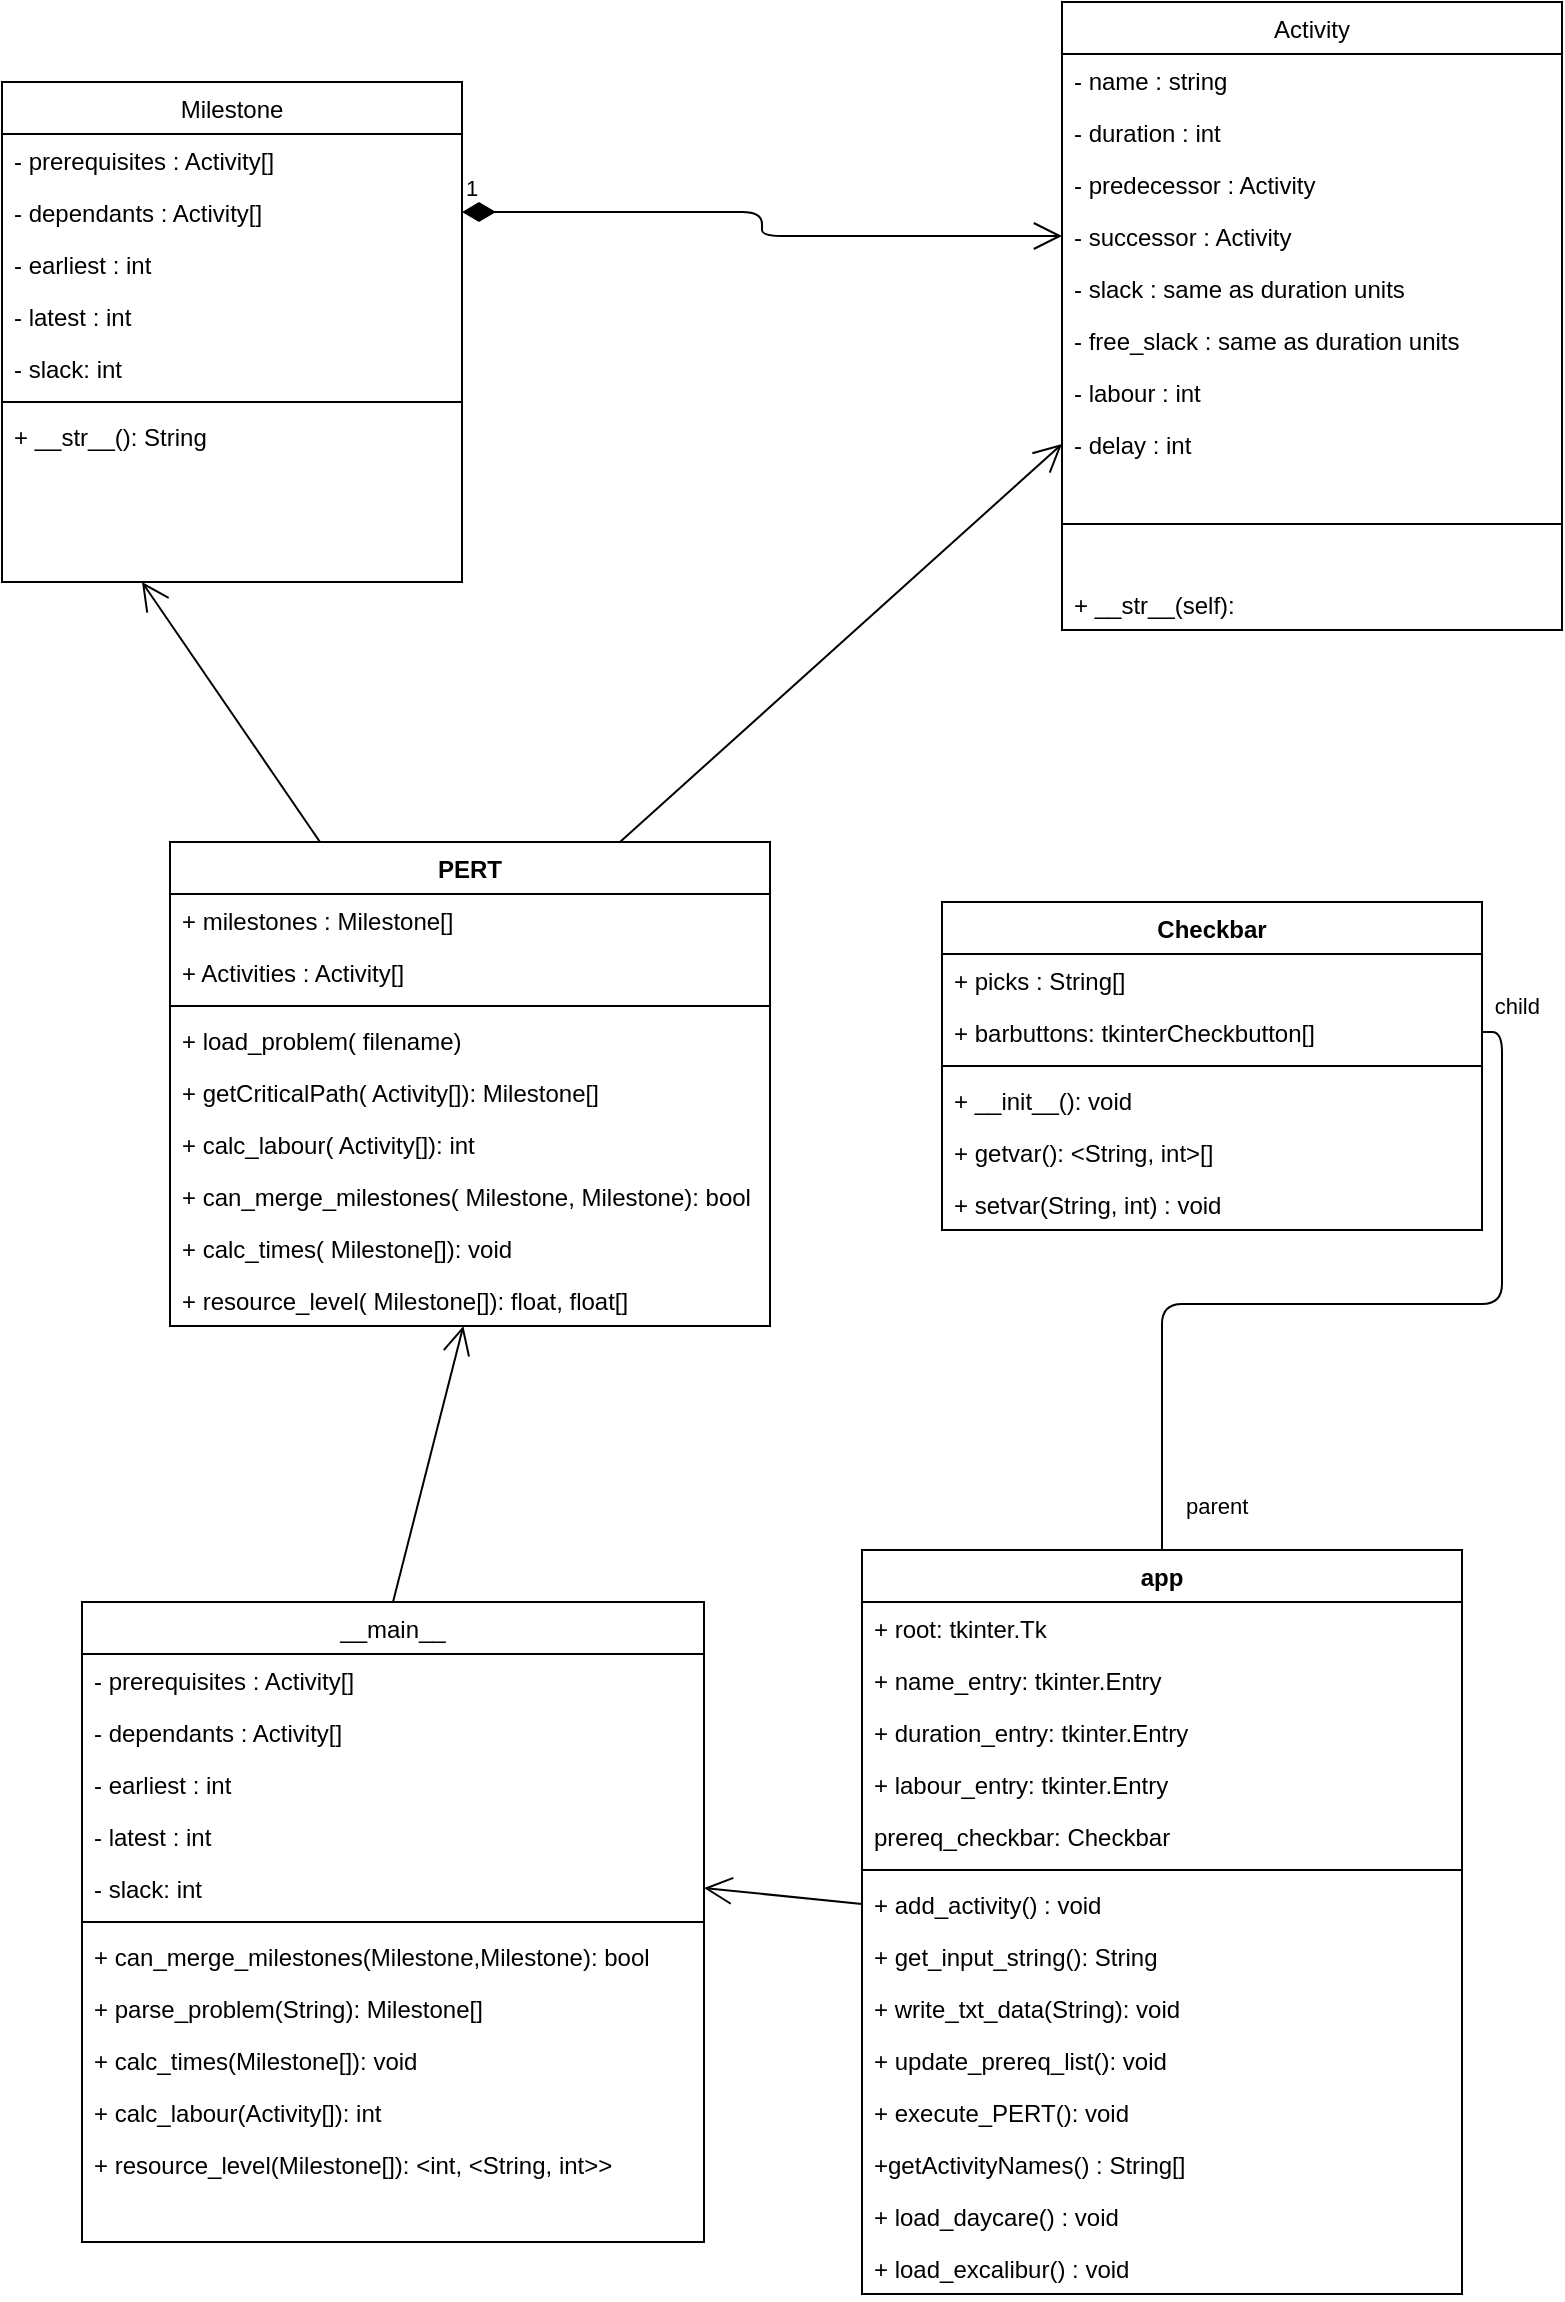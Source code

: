 <mxfile version="14.4.9" type="device"><diagram id="C5RBs43oDa-KdzZeNtuy" name="Page-1"><mxGraphModel dx="1630" dy="2756" grid="1" gridSize="10" guides="1" tooltips="1" connect="1" arrows="1" fold="1" page="1" pageScale="1" pageWidth="827" pageHeight="1169" math="0" shadow="0"><root><mxCell id="WIyWlLk6GJQsqaUBKTNV-0"/><mxCell id="WIyWlLk6GJQsqaUBKTNV-1" parent="WIyWlLk6GJQsqaUBKTNV-0"/><mxCell id="zTDlaWQzGtv6-AodyAiM-24" value="Activity" style="swimlane;fontStyle=0;align=center;verticalAlign=top;childLayout=stackLayout;horizontal=1;startSize=26;horizontalStack=0;resizeParent=1;resizeLast=0;collapsible=1;marginBottom=0;rounded=0;shadow=0;strokeWidth=1;" parent="WIyWlLk6GJQsqaUBKTNV-1" vertex="1"><mxGeometry x="560" y="-1150" width="250" height="314" as="geometry"><mxRectangle x="130" y="380" width="160" height="26" as="alternateBounds"/></mxGeometry></mxCell><mxCell id="btUpzb4KIbOAnBp8oF6F-0" value="- name : string" style="text;align=left;verticalAlign=top;spacingLeft=4;spacingRight=4;overflow=hidden;rotatable=0;points=[[0,0.5],[1,0.5]];portConstraint=eastwest;" parent="zTDlaWQzGtv6-AodyAiM-24" vertex="1"><mxGeometry y="26" width="250" height="26" as="geometry"/></mxCell><mxCell id="btUpzb4KIbOAnBp8oF6F-9" value="- duration : int" style="text;align=left;verticalAlign=top;spacingLeft=4;spacingRight=4;overflow=hidden;rotatable=0;points=[[0,0.5],[1,0.5]];portConstraint=eastwest;" parent="zTDlaWQzGtv6-AodyAiM-24" vertex="1"><mxGeometry y="52" width="250" height="26" as="geometry"/></mxCell><mxCell id="zTDlaWQzGtv6-AodyAiM-31" value="- predecessor : Activity" style="text;align=left;verticalAlign=top;spacingLeft=4;spacingRight=4;overflow=hidden;rotatable=0;points=[[0,0.5],[1,0.5]];portConstraint=eastwest;" parent="zTDlaWQzGtv6-AodyAiM-24" vertex="1"><mxGeometry y="78" width="250" height="26" as="geometry"/></mxCell><mxCell id="btUpzb4KIbOAnBp8oF6F-1" value="- successor : Activity" style="text;align=left;verticalAlign=top;spacingLeft=4;spacingRight=4;overflow=hidden;rotatable=0;points=[[0,0.5],[1,0.5]];portConstraint=eastwest;" parent="zTDlaWQzGtv6-AodyAiM-24" vertex="1"><mxGeometry y="104" width="250" height="26" as="geometry"/></mxCell><mxCell id="btUpzb4KIbOAnBp8oF6F-2" value="- slack : same as duration units" style="text;align=left;verticalAlign=top;spacingLeft=4;spacingRight=4;overflow=hidden;rotatable=0;points=[[0,0.5],[1,0.5]];portConstraint=eastwest;" parent="zTDlaWQzGtv6-AodyAiM-24" vertex="1"><mxGeometry y="130" width="250" height="26" as="geometry"/></mxCell><mxCell id="zTDlaWQzGtv6-AodyAiM-32" value="- free_slack : same as duration units" style="text;align=left;verticalAlign=top;spacingLeft=4;spacingRight=4;overflow=hidden;rotatable=0;points=[[0,0.5],[1,0.5]];portConstraint=eastwest;" parent="zTDlaWQzGtv6-AodyAiM-24" vertex="1"><mxGeometry y="156" width="250" height="26" as="geometry"/></mxCell><mxCell id="btUpzb4KIbOAnBp8oF6F-3" value="- labour : int" style="text;align=left;verticalAlign=top;spacingLeft=4;spacingRight=4;overflow=hidden;rotatable=0;points=[[0,0.5],[1,0.5]];portConstraint=eastwest;" parent="zTDlaWQzGtv6-AodyAiM-24" vertex="1"><mxGeometry y="182" width="250" height="26" as="geometry"/></mxCell><mxCell id="btUpzb4KIbOAnBp8oF6F-10" value="- delay : int" style="text;align=left;verticalAlign=top;spacingLeft=4;spacingRight=4;overflow=hidden;rotatable=0;points=[[0,0.5],[1,0.5]];portConstraint=eastwest;" parent="zTDlaWQzGtv6-AodyAiM-24" vertex="1"><mxGeometry y="208" width="250" height="26" as="geometry"/></mxCell><mxCell id="zTDlaWQzGtv6-AodyAiM-37" value="" style="line;html=1;strokeWidth=1;align=left;verticalAlign=middle;spacingTop=-1;spacingLeft=3;spacingRight=3;rotatable=0;labelPosition=right;points=[];portConstraint=eastwest;" parent="zTDlaWQzGtv6-AodyAiM-24" vertex="1"><mxGeometry y="234" width="250" height="54" as="geometry"/></mxCell><mxCell id="zTDlaWQzGtv6-AodyAiM-39" value="+ __str__(self):" style="text;align=left;verticalAlign=top;spacingLeft=4;spacingRight=4;overflow=hidden;rotatable=0;points=[[0,0.5],[1,0.5]];portConstraint=eastwest;" parent="zTDlaWQzGtv6-AodyAiM-24" vertex="1"><mxGeometry y="288" width="250" height="26" as="geometry"/></mxCell><mxCell id="btUpzb4KIbOAnBp8oF6F-16" value="PERT" style="swimlane;fontStyle=1;align=center;verticalAlign=top;childLayout=stackLayout;horizontal=1;startSize=26;horizontalStack=0;resizeParent=1;resizeParentMax=0;resizeLast=0;collapsible=1;marginBottom=0;" parent="WIyWlLk6GJQsqaUBKTNV-1" vertex="1"><mxGeometry x="114" y="-730" width="300" height="242" as="geometry"/></mxCell><mxCell id="btUpzb4KIbOAnBp8oF6F-20" value="+ milestones : Milestone[]" style="text;strokeColor=none;fillColor=none;align=left;verticalAlign=top;spacingLeft=4;spacingRight=4;overflow=hidden;rotatable=0;points=[[0,0.5],[1,0.5]];portConstraint=eastwest;" parent="btUpzb4KIbOAnBp8oF6F-16" vertex="1"><mxGeometry y="26" width="300" height="26" as="geometry"/></mxCell><mxCell id="IH3E6BNqXFR_okWNq5ng-1" value="+ Activities : Activity[]" style="text;strokeColor=none;fillColor=none;align=left;verticalAlign=top;spacingLeft=4;spacingRight=4;overflow=hidden;rotatable=0;points=[[0,0.5],[1,0.5]];portConstraint=eastwest;" parent="btUpzb4KIbOAnBp8oF6F-16" vertex="1"><mxGeometry y="52" width="300" height="26" as="geometry"/></mxCell><mxCell id="btUpzb4KIbOAnBp8oF6F-18" value="" style="line;strokeWidth=1;fillColor=none;align=left;verticalAlign=middle;spacingTop=-1;spacingLeft=3;spacingRight=3;rotatable=0;labelPosition=right;points=[];portConstraint=eastwest;" parent="btUpzb4KIbOAnBp8oF6F-16" vertex="1"><mxGeometry y="78" width="300" height="8" as="geometry"/></mxCell><mxCell id="btUpzb4KIbOAnBp8oF6F-21" value="+ load_problem( filename)" style="text;strokeColor=none;fillColor=none;align=left;verticalAlign=top;spacingLeft=4;spacingRight=4;overflow=hidden;rotatable=0;points=[[0,0.5],[1,0.5]];portConstraint=eastwest;" parent="btUpzb4KIbOAnBp8oF6F-16" vertex="1"><mxGeometry y="86" width="300" height="26" as="geometry"/></mxCell><mxCell id="btUpzb4KIbOAnBp8oF6F-19" value="+ getCriticalPath( Activity[]): Milestone[]" style="text;strokeColor=none;fillColor=none;align=left;verticalAlign=top;spacingLeft=4;spacingRight=4;overflow=hidden;rotatable=0;points=[[0,0.5],[1,0.5]];portConstraint=eastwest;" parent="btUpzb4KIbOAnBp8oF6F-16" vertex="1"><mxGeometry y="112" width="300" height="26" as="geometry"/></mxCell><mxCell id="btUpzb4KIbOAnBp8oF6F-22" value="+ calc_labour( Activity[]): int" style="text;strokeColor=none;fillColor=none;align=left;verticalAlign=top;spacingLeft=4;spacingRight=4;overflow=hidden;rotatable=0;points=[[0,0.5],[1,0.5]];portConstraint=eastwest;" parent="btUpzb4KIbOAnBp8oF6F-16" vertex="1"><mxGeometry y="138" width="300" height="26" as="geometry"/></mxCell><mxCell id="btUpzb4KIbOAnBp8oF6F-23" value="+ can_merge_milestones( Milestone, Milestone): bool" style="text;strokeColor=none;fillColor=none;align=left;verticalAlign=top;spacingLeft=4;spacingRight=4;overflow=hidden;rotatable=0;points=[[0,0.5],[1,0.5]];portConstraint=eastwest;" parent="btUpzb4KIbOAnBp8oF6F-16" vertex="1"><mxGeometry y="164" width="300" height="26" as="geometry"/></mxCell><mxCell id="btUpzb4KIbOAnBp8oF6F-25" value="+ calc_times( Milestone[]): void" style="text;strokeColor=none;fillColor=none;align=left;verticalAlign=top;spacingLeft=4;spacingRight=4;overflow=hidden;rotatable=0;points=[[0,0.5],[1,0.5]];portConstraint=eastwest;" parent="btUpzb4KIbOAnBp8oF6F-16" vertex="1"><mxGeometry y="190" width="300" height="26" as="geometry"/></mxCell><mxCell id="btUpzb4KIbOAnBp8oF6F-26" value="+ resource_level( Milestone[]): float, float[]" style="text;strokeColor=none;fillColor=none;align=left;verticalAlign=top;spacingLeft=4;spacingRight=4;overflow=hidden;rotatable=0;points=[[0,0.5],[1,0.5]];portConstraint=eastwest;" parent="btUpzb4KIbOAnBp8oF6F-16" vertex="1"><mxGeometry y="216" width="300" height="26" as="geometry"/></mxCell><mxCell id="oO0RdMae1IvpxgFNiNvK-9" value="__main__" style="swimlane;fontStyle=0;align=center;verticalAlign=top;childLayout=stackLayout;horizontal=1;startSize=26;horizontalStack=0;resizeParent=1;resizeLast=0;collapsible=1;marginBottom=0;rounded=0;shadow=0;strokeWidth=1;" vertex="1" parent="WIyWlLk6GJQsqaUBKTNV-1"><mxGeometry x="70" y="-350" width="311" height="320" as="geometry"><mxRectangle x="550" y="140" width="160" height="26" as="alternateBounds"/></mxGeometry></mxCell><mxCell id="oO0RdMae1IvpxgFNiNvK-10" value="- prerequisites : Activity[]" style="text;align=left;verticalAlign=top;spacingLeft=4;spacingRight=4;overflow=hidden;rotatable=0;points=[[0,0.5],[1,0.5]];portConstraint=eastwest;" vertex="1" parent="oO0RdMae1IvpxgFNiNvK-9"><mxGeometry y="26" width="311" height="26" as="geometry"/></mxCell><mxCell id="oO0RdMae1IvpxgFNiNvK-11" value="- dependants : Activity[]" style="text;align=left;verticalAlign=top;spacingLeft=4;spacingRight=4;overflow=hidden;rotatable=0;points=[[0,0.5],[1,0.5]];portConstraint=eastwest;" vertex="1" parent="oO0RdMae1IvpxgFNiNvK-9"><mxGeometry y="52" width="311" height="26" as="geometry"/></mxCell><mxCell id="oO0RdMae1IvpxgFNiNvK-12" value="- earliest : int" style="text;align=left;verticalAlign=top;spacingLeft=4;spacingRight=4;overflow=hidden;rotatable=0;points=[[0,0.5],[1,0.5]];portConstraint=eastwest;" vertex="1" parent="oO0RdMae1IvpxgFNiNvK-9"><mxGeometry y="78" width="311" height="26" as="geometry"/></mxCell><mxCell id="oO0RdMae1IvpxgFNiNvK-13" value="- latest : int" style="text;align=left;verticalAlign=top;spacingLeft=4;spacingRight=4;overflow=hidden;rotatable=0;points=[[0,0.5],[1,0.5]];portConstraint=eastwest;" vertex="1" parent="oO0RdMae1IvpxgFNiNvK-9"><mxGeometry y="104" width="311" height="26" as="geometry"/></mxCell><mxCell id="oO0RdMae1IvpxgFNiNvK-14" value="- slack: int" style="text;align=left;verticalAlign=top;spacingLeft=4;spacingRight=4;overflow=hidden;rotatable=0;points=[[0,0.5],[1,0.5]];portConstraint=eastwest;" vertex="1" parent="oO0RdMae1IvpxgFNiNvK-9"><mxGeometry y="130" width="311" height="26" as="geometry"/></mxCell><mxCell id="oO0RdMae1IvpxgFNiNvK-15" value="" style="line;html=1;strokeWidth=1;align=left;verticalAlign=middle;spacingTop=-1;spacingLeft=3;spacingRight=3;rotatable=0;labelPosition=right;points=[];portConstraint=eastwest;" vertex="1" parent="oO0RdMae1IvpxgFNiNvK-9"><mxGeometry y="156" width="311" height="8" as="geometry"/></mxCell><mxCell id="oO0RdMae1IvpxgFNiNvK-17" value="+ can_merge_milestones(Milestone,Milestone): bool" style="text;align=left;verticalAlign=top;spacingLeft=4;spacingRight=4;overflow=hidden;rotatable=0;points=[[0,0.5],[1,0.5]];portConstraint=eastwest;" vertex="1" parent="oO0RdMae1IvpxgFNiNvK-9"><mxGeometry y="164" width="311" height="26" as="geometry"/></mxCell><mxCell id="oO0RdMae1IvpxgFNiNvK-26" value="+ parse_problem(String): Milestone[]" style="text;align=left;verticalAlign=top;spacingLeft=4;spacingRight=4;overflow=hidden;rotatable=0;points=[[0,0.5],[1,0.5]];portConstraint=eastwest;" vertex="1" parent="oO0RdMae1IvpxgFNiNvK-9"><mxGeometry y="190" width="311" height="26" as="geometry"/></mxCell><mxCell id="oO0RdMae1IvpxgFNiNvK-27" value="+ calc_times(Milestone[]): void" style="text;align=left;verticalAlign=top;spacingLeft=4;spacingRight=4;overflow=hidden;rotatable=0;points=[[0,0.5],[1,0.5]];portConstraint=eastwest;" vertex="1" parent="oO0RdMae1IvpxgFNiNvK-9"><mxGeometry y="216" width="311" height="26" as="geometry"/></mxCell><mxCell id="oO0RdMae1IvpxgFNiNvK-28" value="+ calc_labour(Activity[]): int" style="text;align=left;verticalAlign=top;spacingLeft=4;spacingRight=4;overflow=hidden;rotatable=0;points=[[0,0.5],[1,0.5]];portConstraint=eastwest;" vertex="1" parent="oO0RdMae1IvpxgFNiNvK-9"><mxGeometry y="242" width="311" height="26" as="geometry"/></mxCell><mxCell id="oO0RdMae1IvpxgFNiNvK-29" value="+ resource_level(Milestone[]): &lt;int, &lt;String, int&gt;&gt;" style="text;align=left;verticalAlign=top;spacingLeft=4;spacingRight=4;overflow=hidden;rotatable=0;points=[[0,0.5],[1,0.5]];portConstraint=eastwest;" vertex="1" parent="oO0RdMae1IvpxgFNiNvK-9"><mxGeometry y="268" width="311" height="26" as="geometry"/></mxCell><mxCell id="oO0RdMae1IvpxgFNiNvK-18" value="Milestone" style="swimlane;fontStyle=0;align=center;verticalAlign=top;childLayout=stackLayout;horizontal=1;startSize=26;horizontalStack=0;resizeParent=1;resizeLast=0;collapsible=1;marginBottom=0;rounded=0;shadow=0;strokeWidth=1;" vertex="1" parent="WIyWlLk6GJQsqaUBKTNV-1"><mxGeometry x="30" y="-1110" width="230" height="250" as="geometry"><mxRectangle x="550" y="140" width="160" height="26" as="alternateBounds"/></mxGeometry></mxCell><mxCell id="oO0RdMae1IvpxgFNiNvK-19" value="- prerequisites : Activity[]" style="text;align=left;verticalAlign=top;spacingLeft=4;spacingRight=4;overflow=hidden;rotatable=0;points=[[0,0.5],[1,0.5]];portConstraint=eastwest;" vertex="1" parent="oO0RdMae1IvpxgFNiNvK-18"><mxGeometry y="26" width="230" height="26" as="geometry"/></mxCell><mxCell id="oO0RdMae1IvpxgFNiNvK-20" value="- dependants : Activity[]" style="text;align=left;verticalAlign=top;spacingLeft=4;spacingRight=4;overflow=hidden;rotatable=0;points=[[0,0.5],[1,0.5]];portConstraint=eastwest;" vertex="1" parent="oO0RdMae1IvpxgFNiNvK-18"><mxGeometry y="52" width="230" height="26" as="geometry"/></mxCell><mxCell id="oO0RdMae1IvpxgFNiNvK-21" value="- earliest : int" style="text;align=left;verticalAlign=top;spacingLeft=4;spacingRight=4;overflow=hidden;rotatable=0;points=[[0,0.5],[1,0.5]];portConstraint=eastwest;" vertex="1" parent="oO0RdMae1IvpxgFNiNvK-18"><mxGeometry y="78" width="230" height="26" as="geometry"/></mxCell><mxCell id="oO0RdMae1IvpxgFNiNvK-22" value="- latest : int" style="text;align=left;verticalAlign=top;spacingLeft=4;spacingRight=4;overflow=hidden;rotatable=0;points=[[0,0.5],[1,0.5]];portConstraint=eastwest;" vertex="1" parent="oO0RdMae1IvpxgFNiNvK-18"><mxGeometry y="104" width="230" height="26" as="geometry"/></mxCell><mxCell id="oO0RdMae1IvpxgFNiNvK-23" value="- slack: int" style="text;align=left;verticalAlign=top;spacingLeft=4;spacingRight=4;overflow=hidden;rotatable=0;points=[[0,0.5],[1,0.5]];portConstraint=eastwest;" vertex="1" parent="oO0RdMae1IvpxgFNiNvK-18"><mxGeometry y="130" width="230" height="26" as="geometry"/></mxCell><mxCell id="oO0RdMae1IvpxgFNiNvK-24" value="" style="line;html=1;strokeWidth=1;align=left;verticalAlign=middle;spacingTop=-1;spacingLeft=3;spacingRight=3;rotatable=0;labelPosition=right;points=[];portConstraint=eastwest;" vertex="1" parent="oO0RdMae1IvpxgFNiNvK-18"><mxGeometry y="156" width="230" height="8" as="geometry"/></mxCell><mxCell id="oO0RdMae1IvpxgFNiNvK-25" value="+ __str__(): String" style="text;align=left;verticalAlign=top;spacingLeft=4;spacingRight=4;overflow=hidden;rotatable=0;points=[[0,0.5],[1,0.5]];portConstraint=eastwest;" vertex="1" parent="oO0RdMae1IvpxgFNiNvK-18"><mxGeometry y="164" width="230" height="26" as="geometry"/></mxCell><mxCell id="oO0RdMae1IvpxgFNiNvK-33" value="app" style="swimlane;fontStyle=1;align=center;verticalAlign=top;childLayout=stackLayout;horizontal=1;startSize=26;horizontalStack=0;resizeParent=1;resizeParentMax=0;resizeLast=0;collapsible=1;marginBottom=0;" vertex="1" parent="WIyWlLk6GJQsqaUBKTNV-1"><mxGeometry x="460" y="-376" width="300" height="372" as="geometry"/></mxCell><mxCell id="oO0RdMae1IvpxgFNiNvK-48" value="+ root: tkinter.Tk" style="text;strokeColor=none;fillColor=none;align=left;verticalAlign=top;spacingLeft=4;spacingRight=4;overflow=hidden;rotatable=0;points=[[0,0.5],[1,0.5]];portConstraint=eastwest;" vertex="1" parent="oO0RdMae1IvpxgFNiNvK-33"><mxGeometry y="26" width="300" height="26" as="geometry"/></mxCell><mxCell id="oO0RdMae1IvpxgFNiNvK-34" value="+ name_entry: tkinter.Entry" style="text;strokeColor=none;fillColor=none;align=left;verticalAlign=top;spacingLeft=4;spacingRight=4;overflow=hidden;rotatable=0;points=[[0,0.5],[1,0.5]];portConstraint=eastwest;" vertex="1" parent="oO0RdMae1IvpxgFNiNvK-33"><mxGeometry y="52" width="300" height="26" as="geometry"/></mxCell><mxCell id="oO0RdMae1IvpxgFNiNvK-46" value="+ duration_entry: tkinter.Entry" style="text;strokeColor=none;fillColor=none;align=left;verticalAlign=top;spacingLeft=4;spacingRight=4;overflow=hidden;rotatable=0;points=[[0,0.5],[1,0.5]];portConstraint=eastwest;" vertex="1" parent="oO0RdMae1IvpxgFNiNvK-33"><mxGeometry y="78" width="300" height="26" as="geometry"/></mxCell><mxCell id="oO0RdMae1IvpxgFNiNvK-47" value="+ labour_entry: tkinter.Entry" style="text;strokeColor=none;fillColor=none;align=left;verticalAlign=top;spacingLeft=4;spacingRight=4;overflow=hidden;rotatable=0;points=[[0,0.5],[1,0.5]];portConstraint=eastwest;" vertex="1" parent="oO0RdMae1IvpxgFNiNvK-33"><mxGeometry y="104" width="300" height="26" as="geometry"/></mxCell><mxCell id="oO0RdMae1IvpxgFNiNvK-35" value="prereq_checkbar: Checkbar" style="text;strokeColor=none;fillColor=none;align=left;verticalAlign=top;spacingLeft=4;spacingRight=4;overflow=hidden;rotatable=0;points=[[0,0.5],[1,0.5]];portConstraint=eastwest;" vertex="1" parent="oO0RdMae1IvpxgFNiNvK-33"><mxGeometry y="130" width="300" height="26" as="geometry"/></mxCell><mxCell id="oO0RdMae1IvpxgFNiNvK-36" value="" style="line;strokeWidth=1;fillColor=none;align=left;verticalAlign=middle;spacingTop=-1;spacingLeft=3;spacingRight=3;rotatable=0;labelPosition=right;points=[];portConstraint=eastwest;" vertex="1" parent="oO0RdMae1IvpxgFNiNvK-33"><mxGeometry y="156" width="300" height="8" as="geometry"/></mxCell><mxCell id="oO0RdMae1IvpxgFNiNvK-45" value="+ add_activity() : void" style="text;strokeColor=none;fillColor=none;align=left;verticalAlign=top;spacingLeft=4;spacingRight=4;overflow=hidden;rotatable=0;points=[[0,0.5],[1,0.5]];portConstraint=eastwest;" vertex="1" parent="oO0RdMae1IvpxgFNiNvK-33"><mxGeometry y="164" width="300" height="26" as="geometry"/></mxCell><mxCell id="oO0RdMae1IvpxgFNiNvK-37" value="+ get_input_string(): String" style="text;strokeColor=none;fillColor=none;align=left;verticalAlign=top;spacingLeft=4;spacingRight=4;overflow=hidden;rotatable=0;points=[[0,0.5],[1,0.5]];portConstraint=eastwest;" vertex="1" parent="oO0RdMae1IvpxgFNiNvK-33"><mxGeometry y="190" width="300" height="26" as="geometry"/></mxCell><mxCell id="oO0RdMae1IvpxgFNiNvK-38" value="+ write_txt_data(String): void" style="text;strokeColor=none;fillColor=none;align=left;verticalAlign=top;spacingLeft=4;spacingRight=4;overflow=hidden;rotatable=0;points=[[0,0.5],[1,0.5]];portConstraint=eastwest;" vertex="1" parent="oO0RdMae1IvpxgFNiNvK-33"><mxGeometry y="216" width="300" height="26" as="geometry"/></mxCell><mxCell id="oO0RdMae1IvpxgFNiNvK-39" value="+ update_prereq_list(): void" style="text;strokeColor=none;fillColor=none;align=left;verticalAlign=top;spacingLeft=4;spacingRight=4;overflow=hidden;rotatable=0;points=[[0,0.5],[1,0.5]];portConstraint=eastwest;" vertex="1" parent="oO0RdMae1IvpxgFNiNvK-33"><mxGeometry y="242" width="300" height="26" as="geometry"/></mxCell><mxCell id="oO0RdMae1IvpxgFNiNvK-40" value="+ execute_PERT(): void" style="text;strokeColor=none;fillColor=none;align=left;verticalAlign=top;spacingLeft=4;spacingRight=4;overflow=hidden;rotatable=0;points=[[0,0.5],[1,0.5]];portConstraint=eastwest;" vertex="1" parent="oO0RdMae1IvpxgFNiNvK-33"><mxGeometry y="268" width="300" height="26" as="geometry"/></mxCell><mxCell id="oO0RdMae1IvpxgFNiNvK-41" value="+getActivityNames() : String[]" style="text;strokeColor=none;fillColor=none;align=left;verticalAlign=top;spacingLeft=4;spacingRight=4;overflow=hidden;rotatable=0;points=[[0,0.5],[1,0.5]];portConstraint=eastwest;" vertex="1" parent="oO0RdMae1IvpxgFNiNvK-33"><mxGeometry y="294" width="300" height="26" as="geometry"/></mxCell><mxCell id="oO0RdMae1IvpxgFNiNvK-42" value="+ load_daycare() : void" style="text;strokeColor=none;fillColor=none;align=left;verticalAlign=top;spacingLeft=4;spacingRight=4;overflow=hidden;rotatable=0;points=[[0,0.5],[1,0.5]];portConstraint=eastwest;" vertex="1" parent="oO0RdMae1IvpxgFNiNvK-33"><mxGeometry y="320" width="300" height="26" as="geometry"/></mxCell><mxCell id="oO0RdMae1IvpxgFNiNvK-44" value="+ load_excalibur() : void" style="text;strokeColor=none;fillColor=none;align=left;verticalAlign=top;spacingLeft=4;spacingRight=4;overflow=hidden;rotatable=0;points=[[0,0.5],[1,0.5]];portConstraint=eastwest;" vertex="1" parent="oO0RdMae1IvpxgFNiNvK-33"><mxGeometry y="346" width="300" height="26" as="geometry"/></mxCell><mxCell id="oO0RdMae1IvpxgFNiNvK-49" value="1" style="endArrow=open;html=1;endSize=12;startArrow=diamondThin;startSize=14;startFill=1;edgeStyle=orthogonalEdgeStyle;align=left;verticalAlign=bottom;exitX=1;exitY=0.5;exitDx=0;exitDy=0;entryX=0;entryY=0.5;entryDx=0;entryDy=0;" edge="1" parent="WIyWlLk6GJQsqaUBKTNV-1" source="oO0RdMae1IvpxgFNiNvK-20" target="btUpzb4KIbOAnBp8oF6F-1"><mxGeometry x="-1" y="3" relative="1" as="geometry"><mxPoint x="310" y="-1040" as="sourcePoint"/><mxPoint x="470" y="-1040" as="targetPoint"/></mxGeometry></mxCell><mxCell id="oO0RdMae1IvpxgFNiNvK-50" value="" style="endArrow=open;endFill=1;endSize=12;html=1;exitX=0.5;exitY=0;exitDx=0;exitDy=0;" edge="1" parent="WIyWlLk6GJQsqaUBKTNV-1" source="oO0RdMae1IvpxgFNiNvK-9" target="btUpzb4KIbOAnBp8oF6F-26"><mxGeometry width="160" relative="1" as="geometry"><mxPoint x="230" y="-390" as="sourcePoint"/><mxPoint x="390" y="-390" as="targetPoint"/></mxGeometry></mxCell><mxCell id="oO0RdMae1IvpxgFNiNvK-52" value="" style="endArrow=open;endFill=1;endSize=12;html=1;exitX=0.25;exitY=0;exitDx=0;exitDy=0;" edge="1" parent="WIyWlLk6GJQsqaUBKTNV-1" source="btUpzb4KIbOAnBp8oF6F-16"><mxGeometry width="160" relative="1" as="geometry"><mxPoint x="260" y="-730" as="sourcePoint"/><mxPoint x="100" y="-860" as="targetPoint"/></mxGeometry></mxCell><mxCell id="oO0RdMae1IvpxgFNiNvK-53" value="" style="endArrow=open;endFill=1;endSize=12;html=1;entryX=0;entryY=0.5;entryDx=0;entryDy=0;exitX=0.75;exitY=0;exitDx=0;exitDy=0;" edge="1" parent="WIyWlLk6GJQsqaUBKTNV-1" source="btUpzb4KIbOAnBp8oF6F-16" target="btUpzb4KIbOAnBp8oF6F-10"><mxGeometry width="160" relative="1" as="geometry"><mxPoint x="270" y="-720" as="sourcePoint"/><mxPoint x="400" y="-850" as="targetPoint"/></mxGeometry></mxCell><mxCell id="oO0RdMae1IvpxgFNiNvK-54" value="Checkbar" style="swimlane;fontStyle=1;align=center;verticalAlign=top;childLayout=stackLayout;horizontal=1;startSize=26;horizontalStack=0;resizeParent=1;resizeParentMax=0;resizeLast=0;collapsible=1;marginBottom=0;" vertex="1" parent="WIyWlLk6GJQsqaUBKTNV-1"><mxGeometry x="500" y="-700" width="270" height="164" as="geometry"/></mxCell><mxCell id="oO0RdMae1IvpxgFNiNvK-55" value="+ picks : String[]" style="text;strokeColor=none;fillColor=none;align=left;verticalAlign=top;spacingLeft=4;spacingRight=4;overflow=hidden;rotatable=0;points=[[0,0.5],[1,0.5]];portConstraint=eastwest;" vertex="1" parent="oO0RdMae1IvpxgFNiNvK-54"><mxGeometry y="26" width="270" height="26" as="geometry"/></mxCell><mxCell id="oO0RdMae1IvpxgFNiNvK-56" value="+ barbuttons: tkinterCheckbutton[]" style="text;strokeColor=none;fillColor=none;align=left;verticalAlign=top;spacingLeft=4;spacingRight=4;overflow=hidden;rotatable=0;points=[[0,0.5],[1,0.5]];portConstraint=eastwest;" vertex="1" parent="oO0RdMae1IvpxgFNiNvK-54"><mxGeometry y="52" width="270" height="26" as="geometry"/></mxCell><mxCell id="oO0RdMae1IvpxgFNiNvK-60" value="" style="line;strokeWidth=1;fillColor=none;align=left;verticalAlign=middle;spacingTop=-1;spacingLeft=3;spacingRight=3;rotatable=0;labelPosition=right;points=[];portConstraint=eastwest;" vertex="1" parent="oO0RdMae1IvpxgFNiNvK-54"><mxGeometry y="78" width="270" height="8" as="geometry"/></mxCell><mxCell id="oO0RdMae1IvpxgFNiNvK-69" value="+ __init__(): void" style="text;strokeColor=none;fillColor=none;align=left;verticalAlign=top;spacingLeft=4;spacingRight=4;overflow=hidden;rotatable=0;points=[[0,0.5],[1,0.5]];portConstraint=eastwest;" vertex="1" parent="oO0RdMae1IvpxgFNiNvK-54"><mxGeometry y="86" width="270" height="26" as="geometry"/></mxCell><mxCell id="oO0RdMae1IvpxgFNiNvK-61" value="+ getvar(): &lt;String, int&gt;[]" style="text;strokeColor=none;fillColor=none;align=left;verticalAlign=top;spacingLeft=4;spacingRight=4;overflow=hidden;rotatable=0;points=[[0,0.5],[1,0.5]];portConstraint=eastwest;" vertex="1" parent="oO0RdMae1IvpxgFNiNvK-54"><mxGeometry y="112" width="270" height="26" as="geometry"/></mxCell><mxCell id="oO0RdMae1IvpxgFNiNvK-62" value="+ setvar(String, int) : void" style="text;strokeColor=none;fillColor=none;align=left;verticalAlign=top;spacingLeft=4;spacingRight=4;overflow=hidden;rotatable=0;points=[[0,0.5],[1,0.5]];portConstraint=eastwest;" vertex="1" parent="oO0RdMae1IvpxgFNiNvK-54"><mxGeometry y="138" width="270" height="26" as="geometry"/></mxCell><mxCell id="oO0RdMae1IvpxgFNiNvK-70" value="" style="endArrow=none;html=1;edgeStyle=orthogonalEdgeStyle;exitX=0.5;exitY=0;exitDx=0;exitDy=0;entryX=1;entryY=0.5;entryDx=0;entryDy=0;" edge="1" parent="WIyWlLk6GJQsqaUBKTNV-1" source="oO0RdMae1IvpxgFNiNvK-33" target="oO0RdMae1IvpxgFNiNvK-56"><mxGeometry relative="1" as="geometry"><mxPoint x="480" y="-440" as="sourcePoint"/><mxPoint x="640" y="-440" as="targetPoint"/></mxGeometry></mxCell><mxCell id="oO0RdMae1IvpxgFNiNvK-71" value="parent" style="edgeLabel;resizable=0;html=1;align=left;verticalAlign=bottom;" connectable="0" vertex="1" parent="oO0RdMae1IvpxgFNiNvK-70"><mxGeometry x="-1" relative="1" as="geometry"><mxPoint x="10" y="-14" as="offset"/></mxGeometry></mxCell><mxCell id="oO0RdMae1IvpxgFNiNvK-72" value="child" style="edgeLabel;resizable=0;html=1;align=right;verticalAlign=bottom;" connectable="0" vertex="1" parent="oO0RdMae1IvpxgFNiNvK-70"><mxGeometry x="1" relative="1" as="geometry"><mxPoint x="29.57" y="-5" as="offset"/></mxGeometry></mxCell><mxCell id="oO0RdMae1IvpxgFNiNvK-74" value="" style="endArrow=open;endFill=1;endSize=12;html=1;entryX=1;entryY=0.5;entryDx=0;entryDy=0;exitX=0;exitY=0.5;exitDx=0;exitDy=0;" edge="1" parent="WIyWlLk6GJQsqaUBKTNV-1" source="oO0RdMae1IvpxgFNiNvK-45" target="oO0RdMae1IvpxgFNiNvK-14"><mxGeometry width="160" relative="1" as="geometry"><mxPoint x="400" y="-170" as="sourcePoint"/><mxPoint x="560" y="-170" as="targetPoint"/></mxGeometry></mxCell></root></mxGraphModel></diagram></mxfile>